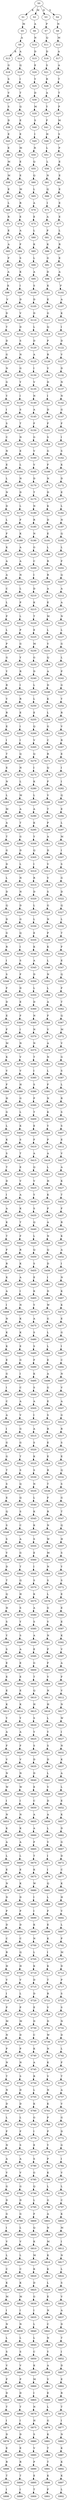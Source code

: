 strict digraph  {
	S0 -> S1 [ label = K ];
	S0 -> S2 [ label = M ];
	S0 -> S3 [ label = D ];
	S0 -> S4 [ label = S ];
	S1 -> S5 [ label = M ];
	S2 -> S6 [ label = A ];
	S3 -> S7 [ label = P ];
	S4 -> S8 [ label = N ];
	S5 -> S9 [ label = A ];
	S6 -> S10 [ label = N ];
	S7 -> S11 [ label = Q ];
	S8 -> S12 [ label = M ];
	S9 -> S13 [ label = R ];
	S9 -> S14 [ label = A ];
	S10 -> S15 [ label = D ];
	S11 -> S16 [ label = D ];
	S12 -> S17 [ label = A ];
	S13 -> S18 [ label = G ];
	S14 -> S19 [ label = Q ];
	S15 -> S20 [ label = E ];
	S16 -> S21 [ label = S ];
	S17 -> S22 [ label = A ];
	S18 -> S23 [ label = S ];
	S19 -> S24 [ label = I ];
	S20 -> S25 [ label = Y ];
	S21 -> S26 [ label = R ];
	S22 -> S27 [ label = T ];
	S23 -> S28 [ label = V ];
	S24 -> S29 [ label = T ];
	S25 -> S30 [ label = D ];
	S26 -> S31 [ label = A ];
	S27 -> S32 [ label = T ];
	S28 -> S33 [ label = S ];
	S29 -> S34 [ label = Q ];
	S30 -> S35 [ label = M ];
	S31 -> S36 [ label = Y ];
	S32 -> S37 [ label = P ];
	S33 -> S38 [ label = D ];
	S34 -> S39 [ label = E ];
	S35 -> S40 [ label = S ];
	S36 -> S41 [ label = F ];
	S37 -> S42 [ label = M ];
	S38 -> S43 [ label = E ];
	S39 -> S44 [ label = E ];
	S40 -> S45 [ label = I ];
	S41 -> S46 [ label = H ];
	S42 -> S47 [ label = S ];
	S43 -> S48 [ label = E ];
	S44 -> S49 [ label = M ];
	S45 -> S50 [ label = R ];
	S46 -> S51 [ label = L ];
	S47 -> S52 [ label = P ];
	S48 -> S53 [ label = M ];
	S49 -> S54 [ label = E ];
	S50 -> S55 [ label = Q ];
	S51 -> S56 [ label = L ];
	S52 -> S57 [ label = E ];
	S53 -> S58 [ label = M ];
	S54 -> S59 [ label = E ];
	S55 -> S60 [ label = Q ];
	S56 -> S61 [ label = N ];
	S57 -> S62 [ label = E ];
	S58 -> S63 [ label = E ];
	S59 -> S64 [ label = M ];
	S60 -> S65 [ label = L ];
	S61 -> S66 [ label = Q ];
	S62 -> S67 [ label = E ];
	S63 -> S68 [ label = L ];
	S64 -> S69 [ label = R ];
	S65 -> S70 [ label = A ];
	S66 -> S71 [ label = I ];
	S67 -> S72 [ label = E ];
	S68 -> S73 [ label = R ];
	S69 -> S74 [ label = E ];
	S70 -> S75 [ label = E ];
	S71 -> S76 [ label = A ];
	S72 -> S77 [ label = E ];
	S73 -> S78 [ label = E ];
	S74 -> S79 [ label = A ];
	S75 -> S80 [ label = L ];
	S76 -> S81 [ label = P ];
	S77 -> S82 [ label = L ];
	S78 -> S83 [ label = A ];
	S79 -> S84 [ label = F ];
	S80 -> S85 [ label = K ];
	S81 -> S86 [ label = K ];
	S82 -> S87 [ label = R ];
	S83 -> S88 [ label = F ];
	S84 -> S89 [ label = S ];
	S85 -> S90 [ label = L ];
	S86 -> S91 [ label = G ];
	S87 -> S92 [ label = E ];
	S88 -> S93 [ label = A ];
	S89 -> S94 [ label = K ];
	S90 -> S95 [ label = A ];
	S91 -> S96 [ label = D ];
	S92 -> S97 [ label = A ];
	S93 -> S98 [ label = K ];
	S94 -> S99 [ label = I ];
	S95 -> S100 [ label = S ];
	S96 -> S101 [ label = K ];
	S97 -> S102 [ label = F ];
	S98 -> S103 [ label = V ];
	S99 -> S104 [ label = D ];
	S100 -> S105 [ label = D ];
	S101 -> S106 [ label = E ];
	S102 -> S107 [ label = A ];
	S103 -> S108 [ label = D ];
	S104 -> S109 [ label = V ];
	S105 -> S110 [ label = D ];
	S106 -> S111 [ label = G ];
	S107 -> S112 [ label = K ];
	S108 -> S113 [ label = T ];
	S109 -> S114 [ label = D ];
	S110 -> S115 [ label = L ];
	S111 -> S116 [ label = Q ];
	S112 -> S117 [ label = I ];
	S113 -> S118 [ label = D ];
	S114 -> S119 [ label = S ];
	S115 -> S120 [ label = D ];
	S116 -> S121 [ label = P ];
	S117 -> S122 [ label = D ];
	S118 -> S123 [ label = G ];
	S119 -> S124 [ label = N ];
	S120 -> S125 [ label = A ];
	S121 -> S126 [ label = R ];
	S122 -> S127 [ label = V ];
	S123 -> S128 [ label = N ];
	S124 -> S129 [ label = G ];
	S125 -> S130 [ label = I ];
	S126 -> S131 [ label = V ];
	S127 -> S132 [ label = D ];
	S128 -> S133 [ label = G ];
	S129 -> S134 [ label = Y ];
	S130 -> S135 [ label = V ];
	S131 -> S136 [ label = D ];
	S132 -> S137 [ label = N ];
	S133 -> S138 [ label = Y ];
	S134 -> S139 [ label = I ];
	S135 -> S140 [ label = N ];
	S136 -> S141 [ label = I ];
	S137 -> S142 [ label = N ];
	S138 -> S143 [ label = I ];
	S139 -> S144 [ label = S ];
	S140 -> S145 [ label = A ];
	S141 -> S146 [ label = D ];
	S142 -> S147 [ label = G ];
	S143 -> S148 [ label = S ];
	S144 -> S149 [ label = T ];
	S145 -> S150 [ label = F ];
	S146 -> S151 [ label = F ];
	S147 -> S152 [ label = F ];
	S148 -> S153 [ label = C ];
	S149 -> S154 [ label = N ];
	S150 -> S155 [ label = G ];
	S151 -> S156 [ label = S ];
	S152 -> S157 [ label = I ];
	S153 -> S158 [ label = N ];
	S154 -> S159 [ label = E ];
	S155 -> S160 [ label = V ];
	S156 -> S161 [ label = G ];
	S157 -> S162 [ label = S ];
	S158 -> S163 [ label = E ];
	S159 -> S164 [ label = L ];
	S160 -> S165 [ label = V ];
	S161 -> S166 [ label = F ];
	S162 -> S167 [ label = K ];
	S163 -> S168 [ label = L ];
	S164 -> S169 [ label = N ];
	S165 -> S170 [ label = D ];
	S166 -> S171 [ label = N ];
	S167 -> S172 [ label = D ];
	S168 -> S173 [ label = N ];
	S169 -> S174 [ label = D ];
	S170 -> S175 [ label = T ];
	S171 -> S176 [ label = D ];
	S172 -> S177 [ label = E ];
	S173 -> S178 [ label = D ];
	S174 -> S179 [ label = L ];
	S175 -> S180 [ label = N ];
	S176 -> S181 [ label = K ];
	S177 -> S182 [ label = L ];
	S178 -> S183 [ label = L ];
	S179 -> S184 [ label = F ];
	S180 -> S185 [ label = R ];
	S181 -> S186 [ label = D ];
	S182 -> S187 [ label = N ];
	S183 -> S188 [ label = F ];
	S184 -> S189 [ label = K ];
	S185 -> S190 [ label = N ];
	S186 -> S191 [ label = E ];
	S187 -> S192 [ label = Q ];
	S188 -> S193 [ label = K ];
	S189 -> S194 [ label = A ];
	S190 -> S195 [ label = G ];
	S191 -> S196 [ label = L ];
	S192 -> S197 [ label = L ];
	S193 -> S198 [ label = A ];
	S194 -> S199 [ label = A ];
	S195 -> S200 [ label = C ];
	S196 -> S201 [ label = R ];
	S197 -> S202 [ label = F ];
	S198 -> S203 [ label = A ];
	S199 -> S204 [ label = N ];
	S200 -> S205 [ label = I ];
	S201 -> S206 [ label = R ];
	S202 -> S207 [ label = Q ];
	S203 -> S208 [ label = C ];
	S204 -> S209 [ label = L ];
	S205 -> S210 [ label = D ];
	S206 -> S211 [ label = A ];
	S207 -> S212 [ label = A ];
	S208 -> S213 [ label = L ];
	S209 -> S214 [ label = P ];
	S210 -> S215 [ label = K ];
	S211 -> S216 [ label = E ];
	S212 -> S217 [ label = A ];
	S213 -> S218 [ label = P ];
	S214 -> S219 [ label = L ];
	S215 -> S220 [ label = T ];
	S216 -> S221 [ label = M ];
	S217 -> S222 [ label = N ];
	S218 -> S223 [ label = L ];
	S219 -> S224 [ label = P ];
	S220 -> S225 [ label = E ];
	S221 -> S226 [ label = L ];
	S222 -> S227 [ label = L ];
	S223 -> S228 [ label = P ];
	S224 -> S229 [ label = G ];
	S225 -> S230 [ label = M ];
	S226 -> S231 [ label = V ];
	S227 -> S232 [ label = G ];
	S228 -> S233 [ label = G ];
	S229 -> S234 [ label = Y ];
	S230 -> S235 [ label = G ];
	S231 -> S236 [ label = Q ];
	S232 -> S237 [ label = L ];
	S233 -> S238 [ label = Y ];
	S234 -> S239 [ label = R ];
	S235 -> S240 [ label = D ];
	S236 -> S241 [ label = A ];
	S237 -> S242 [ label = P ];
	S238 -> S243 [ label = R ];
	S239 -> S244 [ label = I ];
	S240 -> S245 [ label = L ];
	S241 -> S246 [ label = D ];
	S242 -> S247 [ label = G ];
	S243 -> S248 [ label = V ];
	S244 -> S249 [ label = R ];
	S245 -> S250 [ label = L ];
	S246 -> S251 [ label = K ];
	S247 -> S252 [ label = Y ];
	S248 -> S253 [ label = R ];
	S249 -> S254 [ label = E ];
	S250 -> S255 [ label = E ];
	S251 -> S256 [ label = L ];
	S252 -> S257 [ label = R ];
	S253 -> S258 [ label = E ];
	S254 -> S259 [ label = I ];
	S255 -> S260 [ label = Q ];
	S256 -> S261 [ label = G ];
	S257 -> S262 [ label = V ];
	S258 -> S263 [ label = I ];
	S259 -> S264 [ label = I ];
	S260 -> S265 [ label = V ];
	S261 -> S266 [ label = C ];
	S262 -> S267 [ label = R ];
	S263 -> S268 [ label = T ];
	S264 -> S269 [ label = Q ];
	S265 -> S270 [ label = Q ];
	S266 -> S271 [ label = R ];
	S267 -> S272 [ label = E ];
	S268 -> S273 [ label = E ];
	S269 -> S274 [ label = N ];
	S270 -> S275 [ label = I ];
	S271 -> S276 [ label = Q ];
	S272 -> S277 [ label = I ];
	S273 -> S278 [ label = N ];
	S274 -> S279 [ label = L ];
	S275 -> S280 [ label = K ];
	S276 -> S281 [ label = F ];
	S277 -> S282 [ label = I ];
	S278 -> S283 [ label = L ];
	S279 -> S284 [ label = M ];
	S280 -> S285 [ label = L ];
	S281 -> S286 [ label = V ];
	S282 -> S287 [ label = Q ];
	S283 -> S288 [ label = M ];
	S284 -> S289 [ label = A ];
	S285 -> S290 [ label = A ];
	S286 -> S291 [ label = T ];
	S287 -> S292 [ label = E ];
	S288 -> S293 [ label = A ];
	S289 -> S294 [ label = T ];
	S290 -> S295 [ label = K ];
	S291 -> S296 [ label = P ];
	S292 -> S297 [ label = L ];
	S293 -> S298 [ label = T ];
	S294 -> S299 [ label = G ];
	S295 -> S300 [ label = Y ];
	S296 -> S301 [ label = A ];
	S297 -> S302 [ label = M ];
	S298 -> S303 [ label = G ];
	S299 -> S304 [ label = D ];
	S300 -> S305 [ label = Q ];
	S301 -> S306 [ label = D ];
	S302 -> S307 [ label = I ];
	S303 -> S308 [ label = D ];
	S304 -> S309 [ label = L ];
	S305 -> S310 [ label = I ];
	S306 -> S311 [ label = V ];
	S307 -> S312 [ label = S ];
	S308 -> S313 [ label = L ];
	S309 -> S314 [ label = N ];
	S310 -> S315 [ label = R ];
	S311 -> S316 [ label = V ];
	S312 -> S317 [ label = G ];
	S313 -> S318 [ label = D ];
	S314 -> S319 [ label = N ];
	S315 -> S320 [ label = D ];
	S316 -> S321 [ label = S ];
	S317 -> S322 [ label = D ];
	S318 -> S323 [ label = Q ];
	S319 -> S324 [ label = D ];
	S320 -> S325 [ label = L ];
	S321 -> S326 [ label = G ];
	S322 -> S327 [ label = Q ];
	S323 -> S328 [ label = D ];
	S324 -> S329 [ label = G ];
	S325 -> S330 [ label = L ];
	S326 -> S331 [ label = N ];
	S327 -> S332 [ label = L ];
	S328 -> S333 [ label = G ];
	S329 -> S334 [ label = Q ];
	S330 -> S335 [ label = E ];
	S331 -> S336 [ label = P ];
	S332 -> S337 [ label = T ];
	S333 -> S338 [ label = R ];
	S334 -> S339 [ label = I ];
	S335 -> S340 [ label = K ];
	S336 -> S341 [ label = K ];
	S337 -> S342 [ label = F ];
	S338 -> S343 [ label = I ];
	S339 -> S344 [ label = S ];
	S340 -> S345 [ label = A ];
	S341 -> S346 [ label = L ];
	S342 -> S347 [ label = E ];
	S343 -> S348 [ label = S ];
	S344 -> S349 [ label = F ];
	S345 -> S350 [ label = D ];
	S346 -> S351 [ label = N ];
	S347 -> S352 [ label = Q ];
	S348 -> S353 [ label = F ];
	S349 -> S354 [ label = D ];
	S350 -> S355 [ label = L ];
	S351 -> S356 [ label = L ];
	S352 -> S357 [ label = F ];
	S353 -> S358 [ label = D ];
	S354 -> S359 [ label = E ];
	S355 -> S360 [ label = D ];
	S356 -> S361 [ label = A ];
	S357 -> S362 [ label = T ];
	S358 -> S363 [ label = E ];
	S359 -> S364 [ label = F ];
	S360 -> S365 [ label = N ];
	S361 -> S366 [ label = F ];
	S362 -> S367 [ label = Q ];
	S363 -> S368 [ label = F ];
	S364 -> S369 [ label = I ];
	S365 -> S370 [ label = N ];
	S366 -> S371 [ label = V ];
	S367 -> S372 [ label = M ];
	S368 -> S373 [ label = M ];
	S369 -> S374 [ label = N ];
	S370 -> S375 [ label = N ];
	S371 -> S376 [ label = A ];
	S372 -> S377 [ label = V ];
	S373 -> S378 [ label = K ];
	S374 -> S379 [ label = V ];
	S375 -> S380 [ label = T ];
	S376 -> S381 [ label = N ];
	S377 -> S382 [ label = G ];
	S378 -> S383 [ label = V ];
	S379 -> S384 [ label = V ];
	S380 -> S385 [ label = I ];
	S381 -> S386 [ label = L ];
	S382 -> S387 [ label = S ];
	S383 -> S388 [ label = F ];
	S384 -> S389 [ label = H ];
	S385 -> S390 [ label = S ];
	S386 -> S391 [ label = F ];
	S387 -> S392 [ label = L ];
	S388 -> S393 [ label = H ];
	S389 -> S394 [ label = G ];
	S390 -> S395 [ label = P ];
	S391 -> S396 [ label = N ];
	S392 -> S397 [ label = R ];
	S393 -> S398 [ label = G ];
	S394 -> S399 [ label = L ];
	S395 -> S400 [ label = T ];
	S396 -> S401 [ label = K ];
	S397 -> S402 [ label = S ];
	S398 -> S403 [ label = L ];
	S399 -> S404 [ label = K ];
	S400 -> S405 [ label = E ];
	S401 -> S406 [ label = Y ];
	S402 -> S407 [ label = S ];
	S403 -> S408 [ label = K ];
	S404 -> S409 [ label = S ];
	S405 -> S410 [ label = F ];
	S406 -> S411 [ label = P ];
	S407 -> S412 [ label = E ];
	S408 -> S413 [ label = S ];
	S409 -> S414 [ label = T ];
	S410 -> S415 [ label = A ];
	S411 -> S416 [ label = A ];
	S412 -> S417 [ label = V ];
	S413 -> S418 [ label = T ];
	S414 -> S419 [ label = E ];
	S415 -> S420 [ label = Q ];
	S416 -> S421 [ label = L ];
	S417 -> S422 [ label = A ];
	S418 -> S423 [ label = D ];
	S419 -> S424 [ label = V ];
	S420 -> S425 [ label = V ];
	S421 -> S426 [ label = H ];
	S422 -> S427 [ label = K ];
	S423 -> S428 [ label = I ];
	S424 -> S429 [ label = A ];
	S425 -> S430 [ label = Y ];
	S426 -> S431 [ label = K ];
	S427 -> S432 [ label = T ];
	S428 -> S433 [ label = A ];
	S429 -> S434 [ label = K ];
	S430 -> S435 [ label = S ];
	S431 -> S436 [ label = P ];
	S432 -> S437 [ label = F ];
	S433 -> S438 [ label = K ];
	S434 -> S439 [ label = T ];
	S435 -> S440 [ label = Q ];
	S436 -> S441 [ label = A ];
	S437 -> S442 [ label = R ];
	S438 -> S443 [ label = T ];
	S439 -> S444 [ label = F ];
	S440 -> S445 [ label = L ];
	S441 -> S446 [ label = N ];
	S442 -> S447 [ label = K ];
	S443 -> S448 [ label = F ];
	S444 -> S449 [ label = R ];
	S445 -> S450 [ label = Q ];
	S446 -> S451 [ label = Q ];
	S447 -> S452 [ label = A ];
	S448 -> S453 [ label = R ];
	S449 -> S454 [ label = K ];
	S450 -> S455 [ label = S ];
	S451 -> S456 [ label = D ];
	S452 -> S457 [ label = I ];
	S453 -> S458 [ label = K ];
	S454 -> S459 [ label = A ];
	S455 -> S460 [ label = E ];
	S456 -> S461 [ label = I ];
	S457 -> S462 [ label = N ];
	S458 -> S463 [ label = A ];
	S459 -> S464 [ label = I ];
	S460 -> S465 [ label = K ];
	S461 -> S466 [ label = D ];
	S462 -> S467 [ label = K ];
	S463 -> S468 [ label = I ];
	S464 -> S469 [ label = N ];
	S465 -> S470 [ label = Y ];
	S466 -> S471 [ label = W ];
	S467 -> S472 [ label = K ];
	S468 -> S473 [ label = N ];
	S469 -> S474 [ label = K ];
	S470 -> S475 [ label = A ];
	S471 -> S476 [ label = G ];
	S472 -> S477 [ label = E ];
	S473 -> S478 [ label = K ];
	S474 -> S479 [ label = K ];
	S475 -> S480 [ label = S ];
	S476 -> S481 [ label = L ];
	S477 -> S482 [ label = G ];
	S478 -> S483 [ label = K ];
	S479 -> S484 [ label = E ];
	S480 -> S485 [ label = S ];
	S481 -> S486 [ label = L ];
	S482 -> S487 [ label = I ];
	S483 -> S488 [ label = E ];
	S484 -> S489 [ label = G ];
	S485 -> S490 [ label = F ];
	S486 -> S491 [ label = E ];
	S487 -> S492 [ label = C ];
	S488 -> S493 [ label = G ];
	S489 -> S494 [ label = I ];
	S490 -> S495 [ label = K ];
	S491 -> S496 [ label = A ];
	S492 -> S497 [ label = N ];
	S493 -> S498 [ label = I ];
	S494 -> S499 [ label = C ];
	S495 -> S500 [ label = S ];
	S496 -> S501 [ label = G ];
	S497 -> S502 [ label = V ];
	S498 -> S503 [ label = C ];
	S499 -> S504 [ label = A ];
	S500 -> S505 [ label = A ];
	S501 -> S506 [ label = E ];
	S502 -> S507 [ label = A ];
	S503 -> S508 [ label = A ];
	S504 -> S509 [ label = V ];
	S505 -> S510 [ label = I ];
	S506 -> S511 [ label = S ];
	S507 -> S512 [ label = G ];
	S508 -> S513 [ label = I ];
	S509 -> S514 [ label = G ];
	S510 -> S515 [ label = A ];
	S511 -> S516 [ label = R ];
	S512 -> S517 [ label = R ];
	S513 -> S518 [ label = G ];
	S514 -> S519 [ label = G ];
	S515 -> S520 [ label = S ];
	S516 -> S521 [ label = E ];
	S517 -> S522 [ label = S ];
	S518 -> S523 [ label = G ];
	S519 -> S524 [ label = T ];
	S520 -> S525 [ label = K ];
	S521 -> S526 [ label = E ];
	S522 -> S527 [ label = E ];
	S523 -> S528 [ label = T ];
	S524 -> S529 [ label = S ];
	S525 -> S530 [ label = S ];
	S526 -> S531 [ label = R ];
	S527 -> S532 [ label = Q ];
	S528 -> S533 [ label = S ];
	S529 -> S534 [ label = Q ];
	S530 -> S535 [ label = N ];
	S531 -> S536 [ label = T ];
	S532 -> S537 [ label = S ];
	S533 -> S538 [ label = E ];
	S534 -> S539 [ label = Q ];
	S535 -> S540 [ label = L ];
	S536 -> S541 [ label = F ];
	S537 -> S542 [ label = G ];
	S538 -> S543 [ label = Q ];
	S539 -> S544 [ label = S ];
	S540 -> S545 [ label = K ];
	S541 -> S546 [ label = R ];
	S542 -> S547 [ label = T ];
	S543 -> S548 [ label = S ];
	S544 -> S549 [ label = C ];
	S545 -> S550 [ label = K ];
	S546 -> S551 [ label = N ];
	S547 -> S552 [ label = Q ];
	S548 -> S553 [ label = S ];
	S549 -> S554 [ label = A ];
	S550 -> S555 [ label = S ];
	S551 -> S556 [ label = W ];
	S552 -> S557 [ label = H ];
	S553 -> S558 [ label = V ];
	S554 -> S559 [ label = G ];
	S555 -> S560 [ label = E ];
	S556 -> S561 [ label = M ];
	S557 -> S562 [ label = S ];
	S558 -> S563 [ label = D ];
	S559 -> S564 [ label = T ];
	S560 -> S565 [ label = I ];
	S561 -> S566 [ label = N ];
	S562 -> S567 [ label = Y ];
	S563 -> S568 [ label = T ];
	S564 -> S569 [ label = Q ];
	S565 -> S570 [ label = S ];
	S566 -> S571 [ label = S ];
	S567 -> S572 [ label = S ];
	S568 -> S573 [ label = Q ];
	S569 -> S574 [ label = H ];
	S570 -> S575 [ label = K ];
	S571 -> S576 [ label = L ];
	S572 -> S577 [ label = E ];
	S573 -> S578 [ label = H ];
	S574 -> S579 [ label = S ];
	S575 -> S580 [ label = A ];
	S576 -> S581 [ label = G ];
	S577 -> S582 [ label = E ];
	S578 -> S583 [ label = S ];
	S579 -> S584 [ label = Y ];
	S580 -> S585 [ label = S ];
	S581 -> S586 [ label = V ];
	S582 -> S587 [ label = E ];
	S583 -> S588 [ label = Y ];
	S584 -> S589 [ label = S ];
	S585 -> S590 [ label = A ];
	S586 -> S591 [ label = N ];
	S587 -> S592 [ label = K ];
	S588 -> S593 [ label = S ];
	S589 -> S594 [ label = A ];
	S590 -> S595 [ label = E ];
	S591 -> S596 [ label = P ];
	S592 -> S597 [ label = V ];
	S593 -> S598 [ label = E ];
	S594 -> S599 [ label = E ];
	S595 -> S600 [ label = G ];
	S596 -> S601 [ label = F ];
	S597 -> S602 [ label = A ];
	S598 -> S603 [ label = E ];
	S599 -> S604 [ label = E ];
	S600 -> S605 [ label = T ];
	S601 -> S606 [ label = V ];
	S602 -> S607 [ label = F ];
	S603 -> S608 [ label = E ];
	S604 -> S609 [ label = E ];
	S605 -> S610 [ label = Q ];
	S606 -> S611 [ label = N ];
	S607 -> S612 [ label = V ];
	S608 -> S613 [ label = K ];
	S609 -> S614 [ label = K ];
	S610 -> S615 [ label = H ];
	S611 -> S616 [ label = H ];
	S612 -> S617 [ label = N ];
	S613 -> S618 [ label = Y ];
	S614 -> S619 [ label = Y ];
	S615 -> S620 [ label = S ];
	S616 -> S621 [ label = L ];
	S617 -> S622 [ label = W ];
	S618 -> S623 [ label = A ];
	S619 -> S624 [ label = A ];
	S620 -> S625 [ label = Y ];
	S621 -> S626 [ label = Y ];
	S622 -> S627 [ label = I ];
	S623 -> S628 [ label = F ];
	S624 -> S629 [ label = F ];
	S625 -> S630 [ label = S ];
	S626 -> S631 [ label = S ];
	S627 -> S632 [ label = N ];
	S628 -> S633 [ label = V ];
	S629 -> S634 [ label = V ];
	S630 -> S635 [ label = D ];
	S631 -> S636 [ label = D ];
	S632 -> S637 [ label = K ];
	S633 -> S638 [ label = N ];
	S634 -> S639 [ label = N ];
	S635 -> S640 [ label = D ];
	S636 -> S641 [ label = L ];
	S637 -> S642 [ label = A ];
	S638 -> S643 [ label = W ];
	S639 -> S644 [ label = W ];
	S640 -> S645 [ label = E ];
	S641 -> S646 [ label = V ];
	S642 -> S647 [ label = L ];
	S643 -> S648 [ label = I ];
	S644 -> S649 [ label = I ];
	S645 -> S650 [ label = C ];
	S646 -> S651 [ label = D ];
	S647 -> S652 [ label = E ];
	S648 -> S653 [ label = N ];
	S649 -> S654 [ label = N ];
	S650 -> S655 [ label = A ];
	S651 -> S656 [ label = A ];
	S652 -> S657 [ label = K ];
	S653 -> S658 [ label = K ];
	S654 -> S659 [ label = K ];
	S655 -> S660 [ label = A ];
	S656 -> S661 [ label = L ];
	S657 -> S662 [ label = D ];
	S658 -> S663 [ label = A ];
	S659 -> S664 [ label = A ];
	S660 -> S665 [ label = F ];
	S661 -> S666 [ label = V ];
	S662 -> S667 [ label = G ];
	S663 -> S668 [ label = L ];
	S664 -> S669 [ label = L ];
	S665 -> S670 [ label = T ];
	S666 -> S671 [ label = I ];
	S667 -> S672 [ label = D ];
	S668 -> S673 [ label = E ];
	S669 -> S674 [ label = E ];
	S670 -> S675 [ label = K ];
	S671 -> S676 [ label = I ];
	S672 -> S677 [ label = C ];
	S673 -> S678 [ label = N ];
	S674 -> S679 [ label = K ];
	S675 -> S680 [ label = W ];
	S676 -> S681 [ label = Q ];
	S677 -> S682 [ label = K ];
	S678 -> S683 [ label = D ];
	S679 -> S684 [ label = D ];
	S680 -> S685 [ label = I ];
	S681 -> S686 [ label = L ];
	S682 -> S687 [ label = H ];
	S683 -> S688 [ label = P ];
	S684 -> S689 [ label = P ];
	S685 -> S690 [ label = I ];
	S686 -> S691 [ label = F ];
	S687 -> S692 [ label = V ];
	S688 -> S693 [ label = D ];
	S689 -> S694 [ label = D ];
	S690 -> S695 [ label = K ];
	S691 -> S696 [ label = E ];
	S692 -> S697 [ label = L ];
	S693 -> S698 [ label = C ];
	S694 -> S699 [ label = C ];
	S695 -> S700 [ label = N ];
	S696 -> S701 [ label = K ];
	S697 -> S702 [ label = P ];
	S698 -> S703 [ label = R ];
	S699 -> S704 [ label = Q ];
	S700 -> S705 [ label = L ];
	S701 -> S706 [ label = I ];
	S702 -> S707 [ label = M ];
	S703 -> S708 [ label = H ];
	S704 -> S709 [ label = H ];
	S705 -> S710 [ label = K ];
	S706 -> S711 [ label = K ];
	S707 -> S712 [ label = D ];
	S708 -> S713 [ label = V ];
	S709 -> S714 [ label = V ];
	S710 -> S715 [ label = D ];
	S711 -> S716 [ label = T ];
	S712 -> S717 [ label = P ];
	S713 -> S718 [ label = I ];
	S714 -> S719 [ label = L ];
	S715 -> S720 [ label = D ];
	S716 -> S721 [ label = R ];
	S717 -> S722 [ label = S ];
	S718 -> S723 [ label = P ];
	S719 -> S724 [ label = P ];
	S720 -> S725 [ label = E ];
	S721 -> S726 [ label = V ];
	S722 -> S727 [ label = S ];
	S723 -> S728 [ label = M ];
	S724 -> S729 [ label = M ];
	S725 -> S730 [ label = D ];
	S726 -> S731 [ label = D ];
	S727 -> S732 [ label = N ];
	S728 -> S733 [ label = N ];
	S729 -> S734 [ label = D ];
	S730 -> S735 [ label = C ];
	S731 -> S736 [ label = W ];
	S732 -> S737 [ label = D ];
	S733 -> S738 [ label = P ];
	S734 -> S739 [ label = P ];
	S735 -> S740 [ label = K ];
	S736 -> S741 [ label = N ];
	S737 -> S742 [ label = L ];
	S738 -> S743 [ label = N ];
	S739 -> S744 [ label = N ];
	S740 -> S745 [ label = A ];
	S741 -> S746 [ label = K ];
	S742 -> S747 [ label = F ];
	S743 -> S748 [ label = T ];
	S744 -> S749 [ label = S ];
	S745 -> S750 [ label = R ];
	S746 -> S751 [ label = V ];
	S747 -> S752 [ label = T ];
	S748 -> S753 [ label = N ];
	S749 -> S754 [ label = D ];
	S750 -> S755 [ label = L ];
	S751 -> S756 [ label = N ];
	S752 -> S757 [ label = A ];
	S753 -> S758 [ label = D ];
	S754 -> S759 [ label = D ];
	S755 -> S760 [ label = K ];
	S756 -> S761 [ label = K ];
	S757 -> S762 [ label = V ];
	S758 -> S763 [ label = L ];
	S759 -> S764 [ label = L ];
	S760 -> S765 [ label = G ];
	S761 -> S766 [ label = P ];
	S762 -> S767 [ label = G ];
	S763 -> S768 [ label = F ];
	S764 -> S769 [ label = F ];
	S765 -> S770 [ label = I ];
	S766 -> S771 [ label = P ];
	S767 -> S772 [ label = D ];
	S768 -> S773 [ label = N ];
	S769 -> S774 [ label = S ];
	S770 -> S775 [ label = E ];
	S771 -> S776 [ label = Y ];
	S772 -> S777 [ label = G ];
	S773 -> S778 [ label = A ];
	S774 -> S779 [ label = A ];
	S775 -> S780 [ label = S ];
	S776 -> S781 [ label = P ];
	S777 -> S782 [ label = I ];
	S778 -> S783 [ label = V ];
	S779 -> S784 [ label = V ];
	S780 -> S785 [ label = G ];
	S781 -> S786 [ label = K ];
	S782 -> S787 [ label = V ];
	S783 -> S788 [ label = G ];
	S784 -> S789 [ label = G ];
	S785 -> S790 [ label = Q ];
	S786 -> S791 [ label = L ];
	S787 -> S792 [ label = L ];
	S788 -> S793 [ label = D ];
	S789 -> S794 [ label = D ];
	S790 -> S795 [ label = L ];
	S791 -> S796 [ label = G ];
	S792 -> S797 [ label = C ];
	S793 -> S798 [ label = G ];
	S794 -> S799 [ label = G ];
	S795 -> S800 [ label = F ];
	S796 -> S801 [ label = A ];
	S797 -> S802 [ label = K ];
	S798 -> S803 [ label = I ];
	S799 -> S804 [ label = L ];
	S800 -> S805 [ label = Q ];
	S801 -> S806 [ label = N ];
	S802 -> S807 [ label = M ];
	S803 -> S808 [ label = V ];
	S804 -> S809 [ label = V ];
	S805 -> S810 [ label = K ];
	S806 -> S811 [ label = M ];
	S807 -> S812 [ label = I ];
	S808 -> S813 [ label = L ];
	S809 -> S814 [ label = L ];
	S810 -> S815 [ label = M ];
	S811 -> S816 [ label = K ];
	S812 -> S817 [ label = N ];
	S813 -> S818 [ label = C ];
	S814 -> S819 [ label = C ];
	S815 -> S820 [ label = K ];
	S816 -> S821 [ label = K ];
	S817 -> S822 [ label = L ];
	S818 -> S823 [ label = K ];
	S819 -> S824 [ label = K ];
	S820 -> S825 [ label = D ];
	S821 -> S826 [ label = L ];
	S822 -> S827 [ label = S ];
	S823 -> S828 [ label = M ];
	S824 -> S829 [ label = M ];
	S825 -> S830 [ label = G ];
	S826 -> S831 [ label = E ];
	S827 -> S832 [ label = V ];
	S828 -> S833 [ label = I ];
	S829 -> S834 [ label = I ];
	S830 -> S835 [ label = I ];
	S831 -> S836 [ label = N ];
	S832 -> S837 [ label = A ];
	S833 -> S838 [ label = N ];
	S834 -> S839 [ label = N ];
	S835 -> S840 [ label = L ];
	S836 -> S841 [ label = C ];
	S837 -> S842 [ label = D ];
	S838 -> S843 [ label = L ];
	S839 -> S844 [ label = L ];
	S840 -> S845 [ label = L ];
	S841 -> S846 [ label = N ];
	S842 -> S847 [ label = T ];
	S843 -> S848 [ label = S ];
	S844 -> S849 [ label = S ];
	S845 -> S850 [ label = C ];
	S846 -> S851 [ label = Y ];
	S847 -> S852 [ label = I ];
	S848 -> S853 [ label = V ];
	S849 -> S854 [ label = V ];
	S850 -> S855 [ label = K ];
	S851 -> S856 [ label = A ];
	S852 -> S857 [ label = D ];
	S853 -> S858 [ label = P ];
	S854 -> S859 [ label = P ];
	S855 -> S860 [ label = M ];
	S856 -> S861 [ label = V ];
	S857 -> S862 [ label = E ];
	S858 -> S863 [ label = D ];
	S859 -> S864 [ label = D ];
	S860 -> S865 [ label = I ];
	S861 -> S866 [ label = E ];
	S862 -> S867 [ label = R ];
	S863 -> S868 [ label = T ];
	S864 -> S869 [ label = T ];
	S865 -> S870 [ label = N ];
	S866 -> S871 [ label = L ];
	S867 -> S872 [ label = T ];
	S868 -> S873 [ label = I ];
	S869 -> S874 [ label = I ];
	S870 -> S875 [ label = H ];
	S871 -> S876 [ label = G ];
	S872 -> S877 [ label = I ];
	S873 -> S878 [ label = D ];
	S874 -> S879 [ label = D ];
	S875 -> S880 [ label = S ];
	S876 -> S881 [ label = K ];
	S877 -> S882 [ label = N ];
	S878 -> S883 [ label = E ];
	S879 -> S884 [ label = E ];
	S880 -> S885 [ label = V ];
	S881 -> S886 [ label = T ];
	S882 -> S887 [ label = K ];
	S883 -> S888 [ label = R ];
	S884 -> S889 [ label = R ];
	S885 -> S890 [ label = P ];
	S886 -> S891 [ label = T ];
	S887 -> S892 [ label = K ];
	S888 -> S893 [ label = T ];
	S889 -> S894 [ label = T ];
	S890 -> S895 [ label = E ];
	S891 -> S896 [ label = K ];
	S892 -> S897 [ label = K ];
	S893 -> S898 [ label = I ];
	S894 -> S899 [ label = I ];
	S895 -> S900 [ label = T ];
	S896 -> S901 [ label = F ];
	S897 -> S902 [ label = L ];
}
